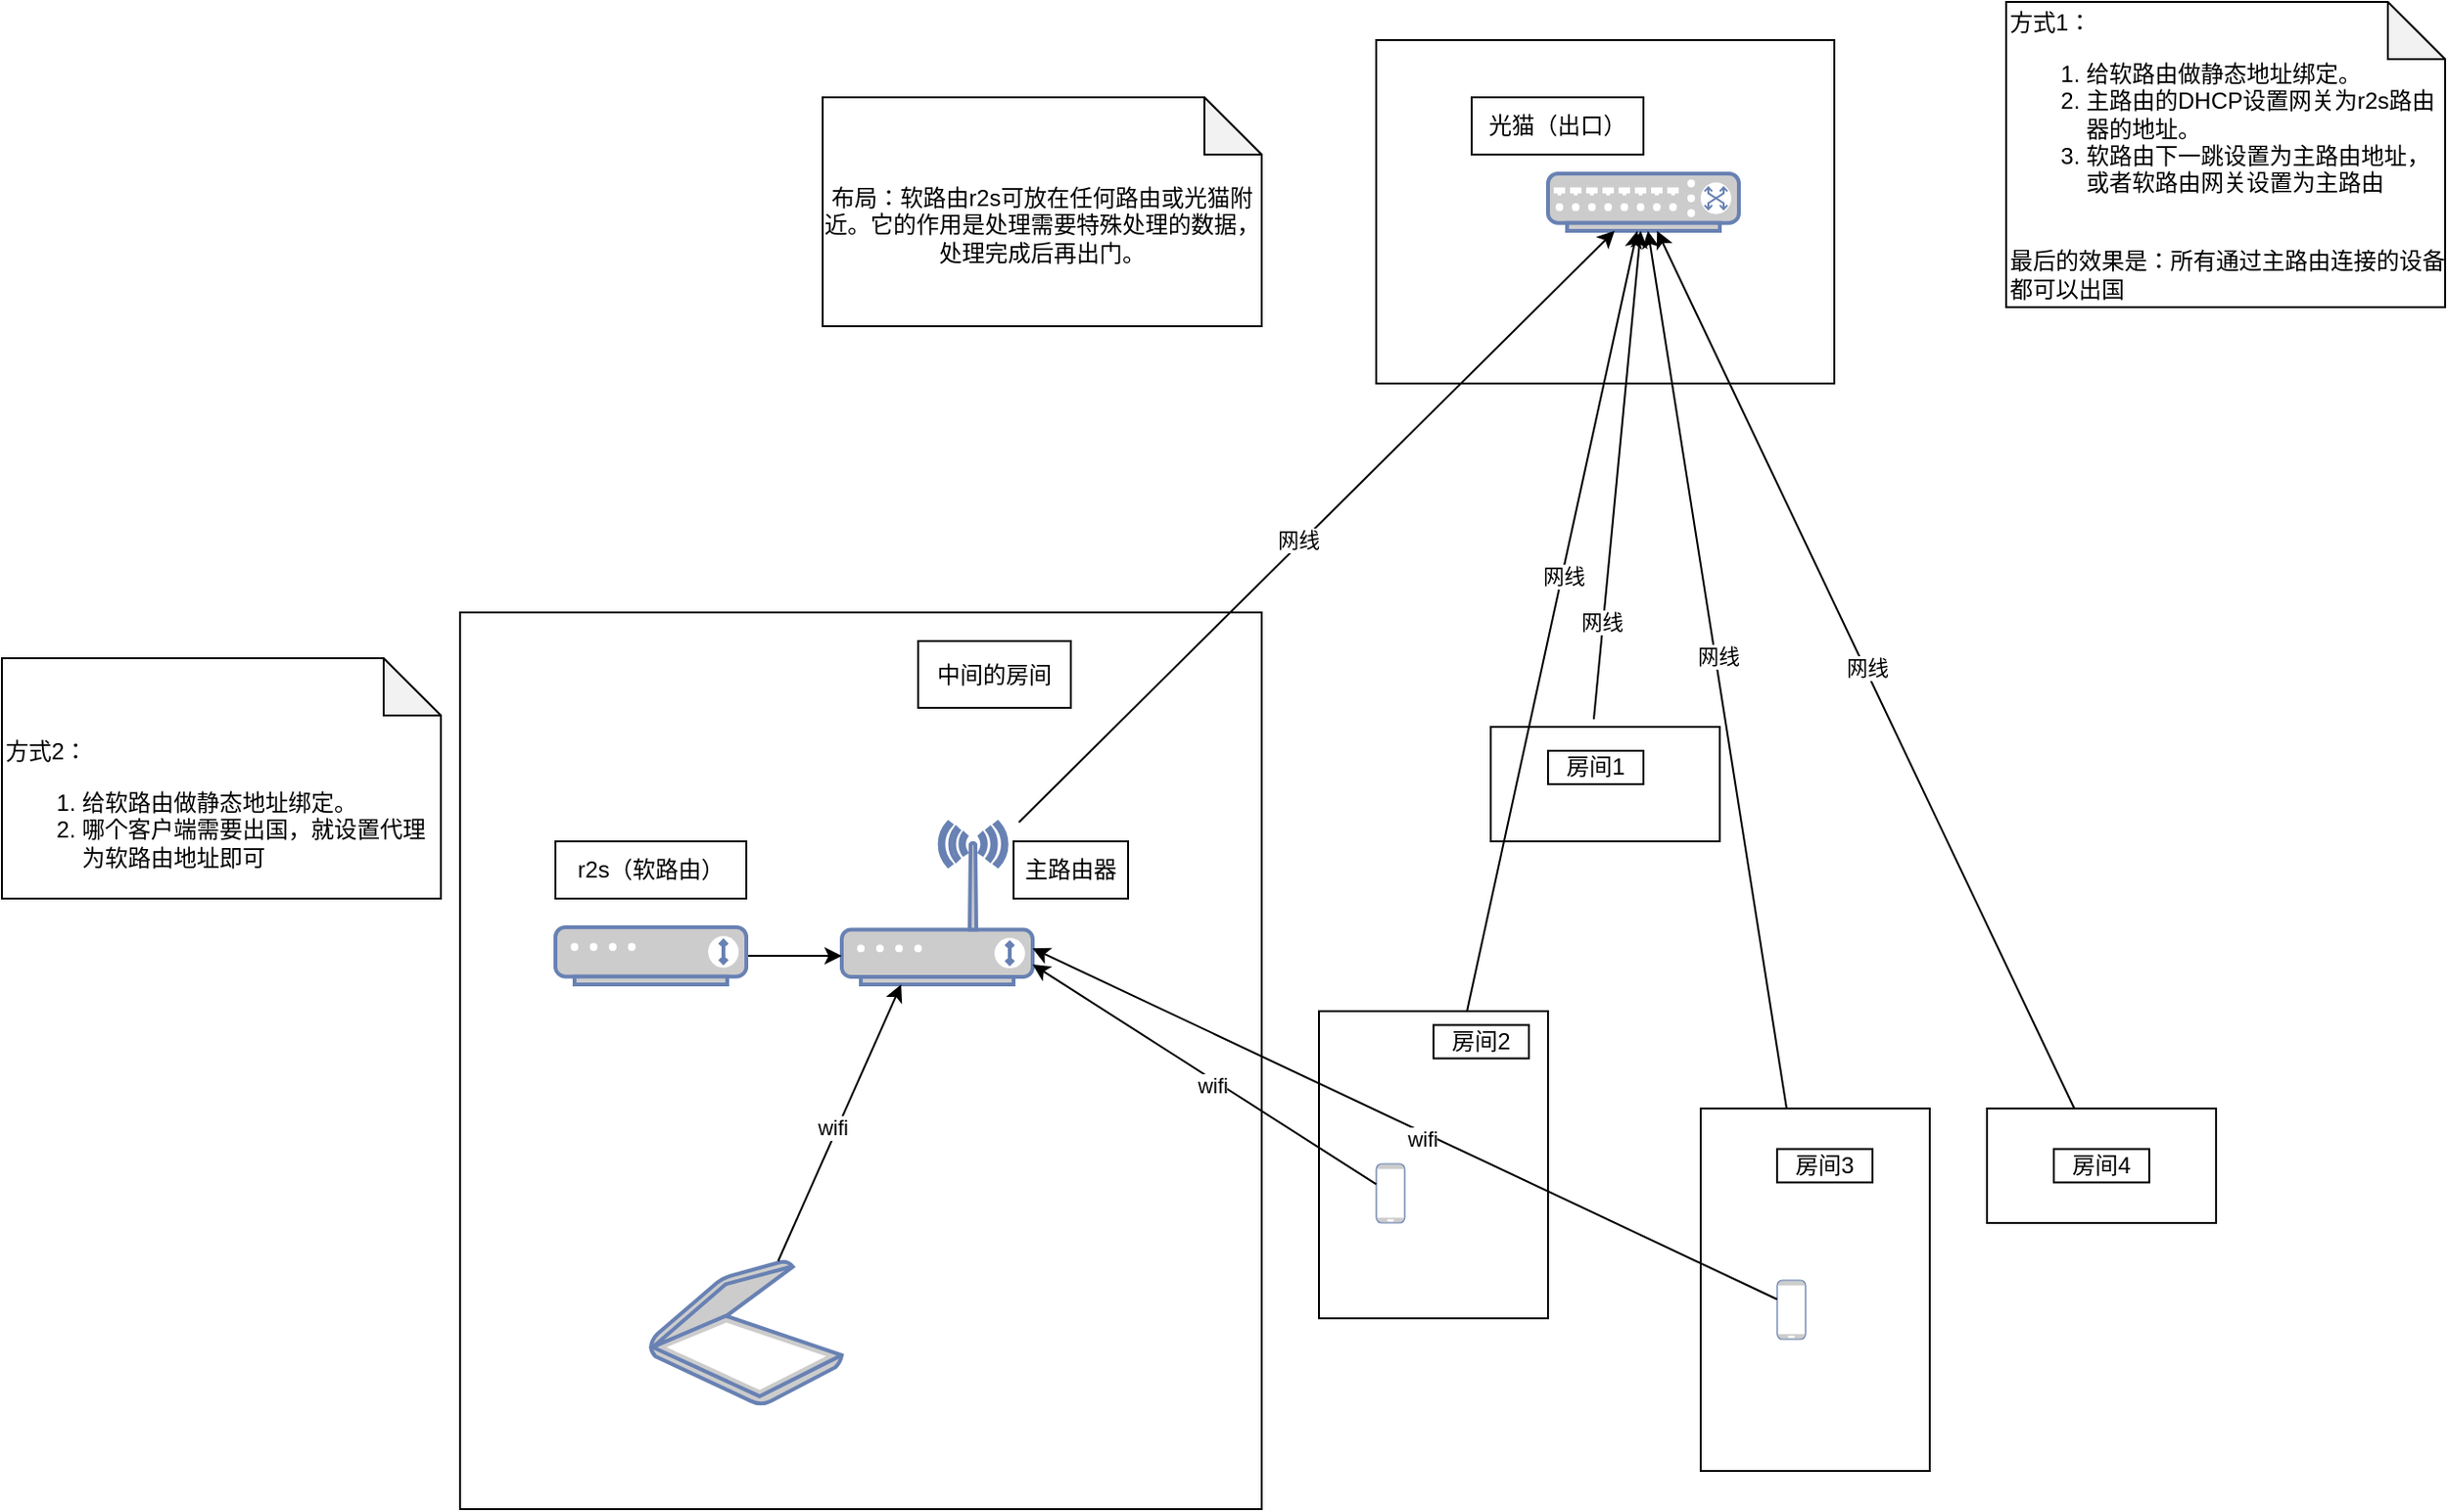 <mxfile version="21.1.2" type="github">
  <diagram id="Ht1M8jgEwFfnCIfOTk4-" name="Page-1">
    <mxGraphModel dx="2731" dy="867" grid="1" gridSize="10" guides="1" tooltips="1" connect="1" arrows="1" fold="1" page="1" pageScale="1" pageWidth="1169" pageHeight="827" math="0" shadow="0">
      <root>
        <mxCell id="0" />
        <mxCell id="1" parent="0" />
        <mxCell id="m_8UG7gQofnNzncV905W-1" value="" style="rounded=0;whiteSpace=wrap;html=1;" parent="1" vertex="1">
          <mxGeometry x="530" y="90" width="240" height="180" as="geometry" />
        </mxCell>
        <mxCell id="m_8UG7gQofnNzncV905W-2" value="" style="rounded=0;whiteSpace=wrap;html=1;" parent="1" vertex="1">
          <mxGeometry x="50" y="390" width="420" height="470" as="geometry" />
        </mxCell>
        <mxCell id="m_8UG7gQofnNzncV905W-3" value="" style="fontColor=#0066CC;verticalAlign=top;verticalLabelPosition=bottom;labelPosition=center;align=center;html=1;outlineConnect=0;fillColor=#CCCCCC;strokeColor=#6881B3;gradientColor=none;gradientDirection=north;strokeWidth=2;shape=mxgraph.networks.switch;" parent="1" vertex="1">
          <mxGeometry x="620" y="160" width="100" height="30" as="geometry" />
        </mxCell>
        <mxCell id="m_8UG7gQofnNzncV905W-4" value="光猫（出口）" style="whiteSpace=wrap;html=1;" parent="1" vertex="1">
          <mxGeometry x="580" y="120" width="90" height="30" as="geometry" />
        </mxCell>
        <mxCell id="m_8UG7gQofnNzncV905W-5" value="" style="fontColor=#0066CC;verticalAlign=top;verticalLabelPosition=bottom;labelPosition=center;align=center;html=1;outlineConnect=0;fillColor=#CCCCCC;strokeColor=#6881B3;gradientColor=none;gradientDirection=north;strokeWidth=2;shape=mxgraph.networks.wireless_modem;" parent="1" vertex="1">
          <mxGeometry x="250" y="500" width="100" height="85" as="geometry" />
        </mxCell>
        <mxCell id="m_8UG7gQofnNzncV905W-6" value="主路由器" style="whiteSpace=wrap;html=1;" parent="1" vertex="1">
          <mxGeometry x="340" y="510" width="60" height="30" as="geometry" />
        </mxCell>
        <mxCell id="m_8UG7gQofnNzncV905W-7" value="中间的房间" style="whiteSpace=wrap;html=1;" parent="1" vertex="1">
          <mxGeometry x="290" y="405" width="80" height="35" as="geometry" />
        </mxCell>
        <mxCell id="m_8UG7gQofnNzncV905W-9" value="" style="rounded=0;whiteSpace=wrap;html=1;" parent="1" vertex="1">
          <mxGeometry x="590" y="450" width="120" height="60" as="geometry" />
        </mxCell>
        <mxCell id="m_8UG7gQofnNzncV905W-10" value="" style="rounded=0;whiteSpace=wrap;html=1;" parent="1" vertex="1">
          <mxGeometry x="500" y="599" width="120" height="161" as="geometry" />
        </mxCell>
        <mxCell id="m_8UG7gQofnNzncV905W-11" value="" style="rounded=0;whiteSpace=wrap;html=1;" parent="1" vertex="1">
          <mxGeometry x="700" y="650" width="120" height="190" as="geometry" />
        </mxCell>
        <mxCell id="m_8UG7gQofnNzncV905W-12" value="" style="rounded=0;whiteSpace=wrap;html=1;" parent="1" vertex="1">
          <mxGeometry x="850" y="650" width="120" height="60" as="geometry" />
        </mxCell>
        <mxCell id="m_8UG7gQofnNzncV905W-13" value="" style="endArrow=classic;html=1;rounded=0;exitX=0.45;exitY=-0.067;exitDx=0;exitDy=0;exitPerimeter=0;" parent="1" source="m_8UG7gQofnNzncV905W-9" target="m_8UG7gQofnNzncV905W-3" edge="1">
          <mxGeometry width="50" height="50" relative="1" as="geometry">
            <mxPoint x="620" y="470" as="sourcePoint" />
            <mxPoint x="670" y="420" as="targetPoint" />
          </mxGeometry>
        </mxCell>
        <mxCell id="m_8UG7gQofnNzncV905W-14" value="网线" style="edgeLabel;html=1;align=center;verticalAlign=middle;resizable=0;points=[];" parent="m_8UG7gQofnNzncV905W-13" vertex="1" connectable="0">
          <mxGeometry x="-0.602" y="1" relative="1" as="geometry">
            <mxPoint as="offset" />
          </mxGeometry>
        </mxCell>
        <mxCell id="m_8UG7gQofnNzncV905W-15" value="" style="endArrow=classic;html=1;rounded=0;" parent="1" source="m_8UG7gQofnNzncV905W-10" target="m_8UG7gQofnNzncV905W-3" edge="1">
          <mxGeometry width="50" height="50" relative="1" as="geometry">
            <mxPoint x="654" y="456" as="sourcePoint" />
            <mxPoint x="679" y="200" as="targetPoint" />
          </mxGeometry>
        </mxCell>
        <mxCell id="m_8UG7gQofnNzncV905W-16" value="网线" style="edgeLabel;html=1;align=center;verticalAlign=middle;resizable=0;points=[];" parent="m_8UG7gQofnNzncV905W-15" vertex="1" connectable="0">
          <mxGeometry x="0.119" relative="1" as="geometry">
            <mxPoint as="offset" />
          </mxGeometry>
        </mxCell>
        <mxCell id="m_8UG7gQofnNzncV905W-17" value="" style="endArrow=classic;html=1;rounded=0;" parent="1" source="m_8UG7gQofnNzncV905W-11" target="m_8UG7gQofnNzncV905W-3" edge="1">
          <mxGeometry width="50" height="50" relative="1" as="geometry">
            <mxPoint x="587" y="595" as="sourcePoint" />
            <mxPoint x="677" y="200" as="targetPoint" />
          </mxGeometry>
        </mxCell>
        <mxCell id="m_8UG7gQofnNzncV905W-18" value="网线" style="edgeLabel;html=1;align=center;verticalAlign=middle;resizable=0;points=[];" parent="m_8UG7gQofnNzncV905W-17" vertex="1" connectable="0">
          <mxGeometry x="0.03" y="-1" relative="1" as="geometry">
            <mxPoint as="offset" />
          </mxGeometry>
        </mxCell>
        <mxCell id="m_8UG7gQofnNzncV905W-19" value="" style="endArrow=classic;html=1;rounded=0;" parent="1" source="m_8UG7gQofnNzncV905W-12" target="m_8UG7gQofnNzncV905W-3" edge="1">
          <mxGeometry width="50" height="50" relative="1" as="geometry">
            <mxPoint x="765" y="660" as="sourcePoint" />
            <mxPoint x="683" y="200" as="targetPoint" />
          </mxGeometry>
        </mxCell>
        <mxCell id="m_8UG7gQofnNzncV905W-20" value="网线" style="edgeLabel;html=1;align=center;verticalAlign=middle;resizable=0;points=[];" parent="m_8UG7gQofnNzncV905W-19" vertex="1" connectable="0">
          <mxGeometry x="0.008" relative="1" as="geometry">
            <mxPoint x="1" as="offset" />
          </mxGeometry>
        </mxCell>
        <mxCell id="m_8UG7gQofnNzncV905W-21" value="" style="endArrow=classic;html=1;rounded=0;" parent="1" source="m_8UG7gQofnNzncV905W-5" target="m_8UG7gQofnNzncV905W-3" edge="1">
          <mxGeometry width="50" height="50" relative="1" as="geometry">
            <mxPoint x="906" y="660" as="sourcePoint" />
            <mxPoint x="687" y="200" as="targetPoint" />
          </mxGeometry>
        </mxCell>
        <mxCell id="m_8UG7gQofnNzncV905W-22" value="网线" style="edgeLabel;html=1;align=center;verticalAlign=middle;resizable=0;points=[];" parent="m_8UG7gQofnNzncV905W-21" vertex="1" connectable="0">
          <mxGeometry x="-0.054" y="3" relative="1" as="geometry">
            <mxPoint as="offset" />
          </mxGeometry>
        </mxCell>
        <mxCell id="m_8UG7gQofnNzncV905W-23" value="房间1" style="whiteSpace=wrap;html=1;" parent="1" vertex="1">
          <mxGeometry x="620" y="462.5" width="50" height="17.5" as="geometry" />
        </mxCell>
        <mxCell id="m_8UG7gQofnNzncV905W-24" value="房间2" style="whiteSpace=wrap;html=1;" parent="1" vertex="1">
          <mxGeometry x="560" y="606.25" width="50" height="17.5" as="geometry" />
        </mxCell>
        <mxCell id="m_8UG7gQofnNzncV905W-25" value="房间3" style="whiteSpace=wrap;html=1;" parent="1" vertex="1">
          <mxGeometry x="740" y="671.25" width="50" height="17.5" as="geometry" />
        </mxCell>
        <mxCell id="m_8UG7gQofnNzncV905W-26" value="房间4" style="whiteSpace=wrap;html=1;" parent="1" vertex="1">
          <mxGeometry x="885" y="671.25" width="50" height="17.5" as="geometry" />
        </mxCell>
        <mxCell id="m_8UG7gQofnNzncV905W-27" value="" style="fontColor=#0066CC;verticalAlign=top;verticalLabelPosition=bottom;labelPosition=center;align=center;html=1;outlineConnect=0;fillColor=#CCCCCC;strokeColor=#6881B3;gradientColor=none;gradientDirection=north;strokeWidth=2;shape=mxgraph.networks.scanner;" parent="1" vertex="1">
          <mxGeometry x="150" y="730" width="100" height="75" as="geometry" />
        </mxCell>
        <mxCell id="m_8UG7gQofnNzncV905W-28" value="" style="fontColor=#0066CC;verticalAlign=top;verticalLabelPosition=bottom;labelPosition=center;align=center;html=1;outlineConnect=0;fillColor=#CCCCCC;strokeColor=#6881B3;gradientColor=none;gradientDirection=north;strokeWidth=2;shape=mxgraph.networks.mobile;" parent="1" vertex="1">
          <mxGeometry x="530" y="679" width="15" height="31" as="geometry" />
        </mxCell>
        <mxCell id="m_8UG7gQofnNzncV905W-29" value="" style="fontColor=#0066CC;verticalAlign=top;verticalLabelPosition=bottom;labelPosition=center;align=center;html=1;outlineConnect=0;fillColor=#CCCCCC;strokeColor=#6881B3;gradientColor=none;gradientDirection=north;strokeWidth=2;shape=mxgraph.networks.mobile;" parent="1" vertex="1">
          <mxGeometry x="740" y="740" width="15" height="31" as="geometry" />
        </mxCell>
        <mxCell id="m_8UG7gQofnNzncV905W-30" value="" style="endArrow=classic;html=1;rounded=0;" parent="1" source="m_8UG7gQofnNzncV905W-27" target="m_8UG7gQofnNzncV905W-5" edge="1">
          <mxGeometry width="50" height="50" relative="1" as="geometry">
            <mxPoint x="353" y="510" as="sourcePoint" />
            <mxPoint x="665" y="200" as="targetPoint" />
          </mxGeometry>
        </mxCell>
        <mxCell id="m_8UG7gQofnNzncV905W-31" value="wifi" style="edgeLabel;html=1;align=center;verticalAlign=middle;resizable=0;points=[];" parent="m_8UG7gQofnNzncV905W-30" vertex="1" connectable="0">
          <mxGeometry x="-0.054" y="3" relative="1" as="geometry">
            <mxPoint as="offset" />
          </mxGeometry>
        </mxCell>
        <mxCell id="m_8UG7gQofnNzncV905W-32" value="" style="endArrow=classic;html=1;rounded=0;" parent="1" source="m_8UG7gQofnNzncV905W-28" target="m_8UG7gQofnNzncV905W-5" edge="1">
          <mxGeometry width="50" height="50" relative="1" as="geometry">
            <mxPoint x="227" y="740" as="sourcePoint" />
            <mxPoint x="291" y="595" as="targetPoint" />
          </mxGeometry>
        </mxCell>
        <mxCell id="m_8UG7gQofnNzncV905W-33" value="wifi" style="edgeLabel;html=1;align=center;verticalAlign=middle;resizable=0;points=[];" parent="m_8UG7gQofnNzncV905W-32" vertex="1" connectable="0">
          <mxGeometry x="-0.054" y="3" relative="1" as="geometry">
            <mxPoint as="offset" />
          </mxGeometry>
        </mxCell>
        <mxCell id="m_8UG7gQofnNzncV905W-34" value="" style="endArrow=classic;html=1;rounded=0;" parent="1" target="m_8UG7gQofnNzncV905W-5" edge="1">
          <mxGeometry width="50" height="50" relative="1" as="geometry">
            <mxPoint x="740" y="750" as="sourcePoint" />
            <mxPoint x="360" y="584" as="targetPoint" />
          </mxGeometry>
        </mxCell>
        <mxCell id="m_8UG7gQofnNzncV905W-35" value="wifi" style="edgeLabel;html=1;align=center;verticalAlign=middle;resizable=0;points=[];" parent="m_8UG7gQofnNzncV905W-34" vertex="1" connectable="0">
          <mxGeometry x="-0.054" y="3" relative="1" as="geometry">
            <mxPoint as="offset" />
          </mxGeometry>
        </mxCell>
        <mxCell id="MKuDX0yQ5RoXG2ArvQaH-3" value="布局：软路由r2s可放在任何路由或光猫附近。它的作用是处理需要特殊处理的数据，处理完成后再出门。&lt;br&gt;&lt;br&gt;&lt;div style=&quot;&quot;&gt;&lt;br&gt;&lt;/div&gt;" style="shape=note;whiteSpace=wrap;html=1;backgroundOutline=1;darkOpacity=0.05;align=center;verticalAlign=bottom;spacingTop=0;spacingBottom=0;spacing=2;" vertex="1" parent="1">
          <mxGeometry x="240" y="120" width="230" height="120" as="geometry" />
        </mxCell>
        <mxCell id="MKuDX0yQ5RoXG2ArvQaH-4" value="方式1： &lt;br&gt;&lt;ol&gt;&lt;li&gt;给软路由做静态地址绑定。&lt;/li&gt;&lt;li style=&quot;border-color: var(--border-color);&quot;&gt;主路由的DHCP设置网关为r2s路由器的地址。&lt;/li&gt;&lt;li style=&quot;border-color: var(--border-color);&quot;&gt;软路由下一跳设置为主路由地址，或者软路由网关设置为主路由&lt;/li&gt;&lt;/ol&gt;&lt;div&gt;&lt;br&gt;&lt;/div&gt;&lt;div&gt;最后的效果是：所有通过主路由连接的设备都可以出国&lt;/div&gt;" style="shape=note;whiteSpace=wrap;html=1;backgroundOutline=1;darkOpacity=0.05;align=left;verticalAlign=bottom;spacingTop=0;spacingBottom=0;spacing=2;" vertex="1" parent="1">
          <mxGeometry x="860" y="70" width="230" height="160" as="geometry" />
        </mxCell>
        <mxCell id="MKuDX0yQ5RoXG2ArvQaH-9" style="edgeStyle=orthogonalEdgeStyle;rounded=0;orthogonalLoop=1;jettySize=auto;html=1;" edge="1" parent="1" source="MKuDX0yQ5RoXG2ArvQaH-7" target="m_8UG7gQofnNzncV905W-5">
          <mxGeometry relative="1" as="geometry">
            <Array as="points">
              <mxPoint x="230" y="570" />
              <mxPoint x="230" y="570" />
            </Array>
          </mxGeometry>
        </mxCell>
        <mxCell id="MKuDX0yQ5RoXG2ArvQaH-7" value="" style="fontColor=#0066CC;verticalAlign=top;verticalLabelPosition=bottom;labelPosition=center;align=center;html=1;outlineConnect=0;fillColor=#CCCCCC;strokeColor=#6881B3;gradientColor=none;gradientDirection=north;strokeWidth=2;shape=mxgraph.networks.modem;" vertex="1" parent="1">
          <mxGeometry x="100" y="555" width="100" height="30" as="geometry" />
        </mxCell>
        <mxCell id="MKuDX0yQ5RoXG2ArvQaH-8" value="r2s（软路由）" style="whiteSpace=wrap;html=1;" vertex="1" parent="1">
          <mxGeometry x="100" y="510" width="100" height="30" as="geometry" />
        </mxCell>
        <mxCell id="MKuDX0yQ5RoXG2ArvQaH-13" value="方式2： &lt;br&gt;&lt;ol&gt;&lt;li&gt;给软路由做静态地址绑定。&lt;/li&gt;&lt;li style=&quot;border-color: var(--border-color);&quot;&gt;哪个客户端需要出国，就设置代理为软路由地址即可&lt;/li&gt;&lt;/ol&gt;" style="shape=note;whiteSpace=wrap;html=1;backgroundOutline=1;darkOpacity=0.05;align=left;verticalAlign=bottom;spacingTop=0;spacingBottom=0;spacing=2;" vertex="1" parent="1">
          <mxGeometry x="-190" y="414" width="230" height="126" as="geometry" />
        </mxCell>
      </root>
    </mxGraphModel>
  </diagram>
</mxfile>

